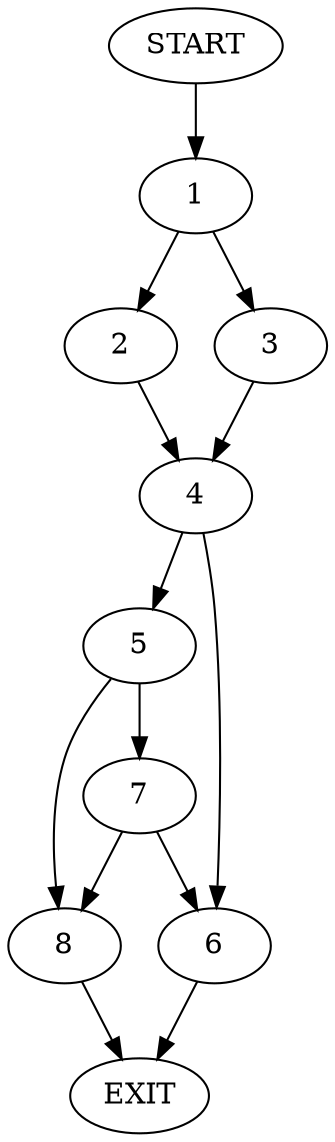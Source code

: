 digraph {
0 [label="START"]
9 [label="EXIT"]
0 -> 1
1 -> 2
1 -> 3
2 -> 4
3 -> 4
4 -> 5
4 -> 6
6 -> 9
5 -> 7
5 -> 8
7 -> 8
7 -> 6
8 -> 9
}
